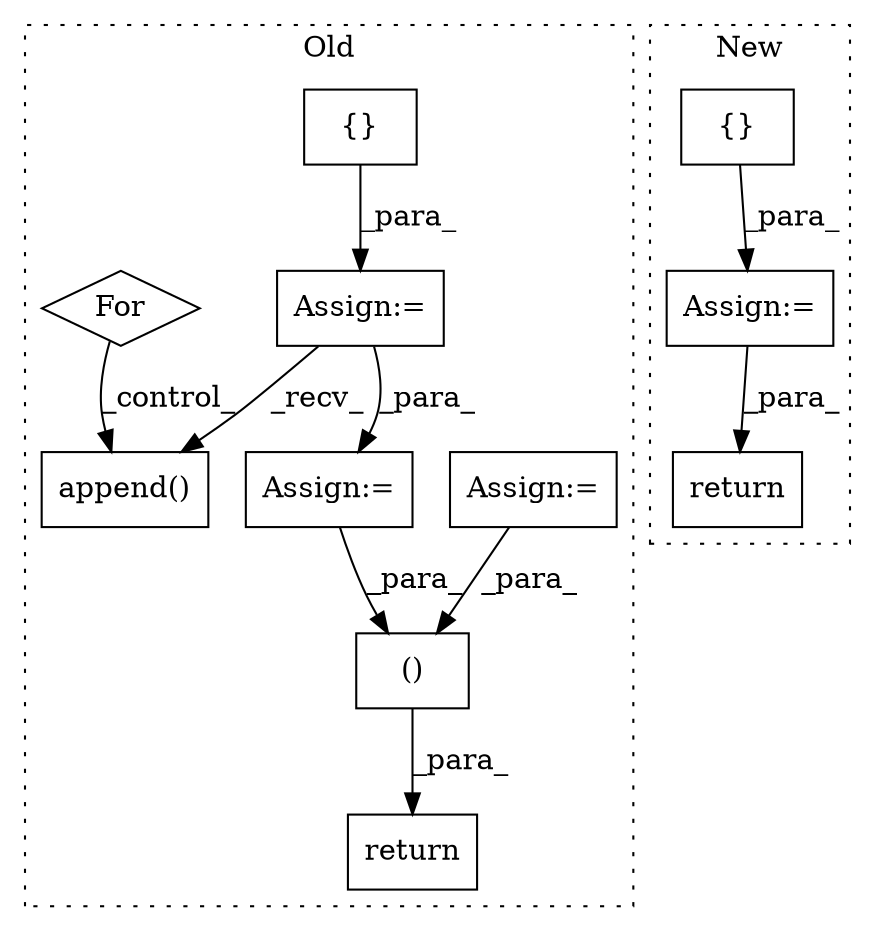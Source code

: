 digraph G {
subgraph cluster0 {
1 [label="return" a="93" s="5943" l="7" shape="box"];
5 [label="Assign:=" a="68" s="4624" l="3" shape="box"];
6 [label="Assign:=" a="68" s="5889" l="3" shape="box"];
7 [label="{}" a="59" s="4627,4627" l="2,1" shape="box"];
8 [label="append()" a="75" s="5370,5392" l="14,1" shape="box"];
9 [label="For" a="107" s="4670,4690" l="4,26" shape="diamond"];
10 [label="Assign:=" a="68" s="5458" l="3" shape="box"];
11 [label="()" a="54" s="5956" l="30" shape="box"];
label = "Old";
style="dotted";
}
subgraph cluster1 {
2 [label="{}" a="59" s="4901,4901" l="2,1" shape="box"];
3 [label="return" a="93" s="5832" l="7" shape="box"];
4 [label="Assign:=" a="68" s="4878" l="23" shape="box"];
label = "New";
style="dotted";
}
2 -> 4 [label="_para_"];
4 -> 3 [label="_para_"];
5 -> 8 [label="_recv_"];
5 -> 10 [label="_para_"];
6 -> 11 [label="_para_"];
7 -> 5 [label="_para_"];
9 -> 8 [label="_control_"];
10 -> 11 [label="_para_"];
11 -> 1 [label="_para_"];
}